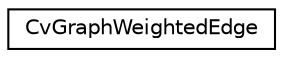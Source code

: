 digraph "Graphical Class Hierarchy"
{
 // LATEX_PDF_SIZE
  edge [fontname="Helvetica",fontsize="10",labelfontname="Helvetica",labelfontsize="10"];
  node [fontname="Helvetica",fontsize="10",shape=record];
  rankdir="LR";
  Node0 [label="CvGraphWeightedEdge",height=0.2,width=0.4,color="black", fillcolor="white", style="filled",URL="$struct_cv_graph_weighted_edge.html",tooltip=" "];
}
